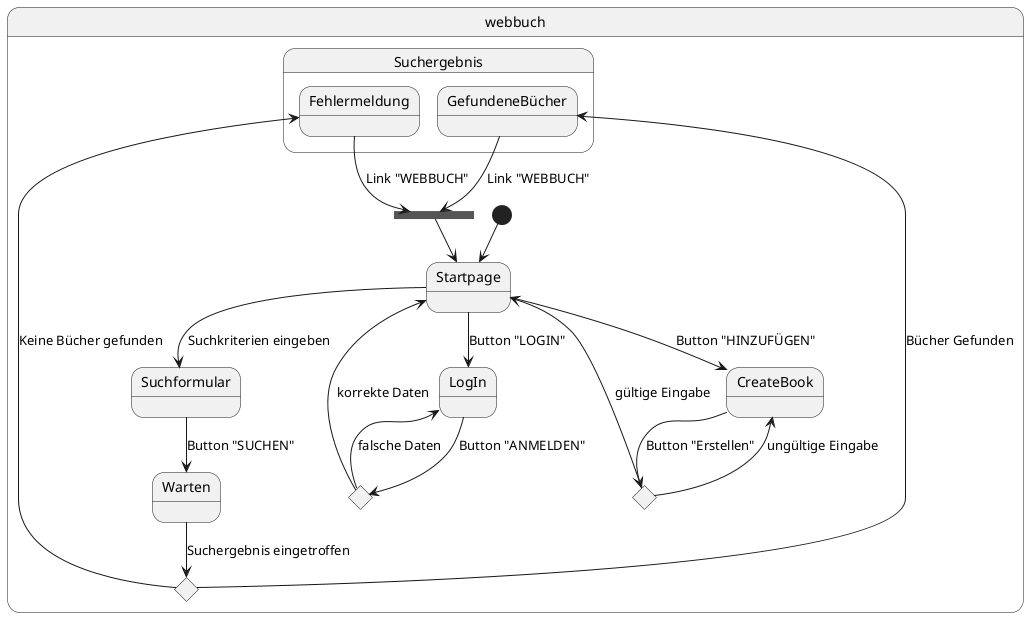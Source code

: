 @startuml zustandsdiagramm

state webbuch {
    [*] --> Startpage
    Startpage --> Suchformular : Suchkriterien eingeben
    Suchformular --> Warten : Button "SUCHEN"
    state a <<choice>>
    Warten --> a : Suchergebnis eingetroffen
    state Suchergebnis {
        a --> Fehlermeldung : Keine Bücher gefunden
        a --> GefundeneBücher : Bücher Gefunden
    }
    state f <<fork>>
    Fehlermeldung --> f : Link "WEBBUCH"
    GefundeneBücher --> f : Link "WEBBUCH"
    f --> Startpage

    Startpage --> LogIn : Button "LOGIN"
    state b <<choice>>
    LogIn --> b : Button "ANMELDEN"
    b --> LogIn : falsche Daten
    b --> Startpage : korrekte Daten

    Startpage --> CreateBook : Button "HINZUFÜGEN"
    state c <<choice>>
    CreateBook --> c : Button "Erstellen"
    c --> CreateBook : ungültige Eingabe
    c --> Startpage : gültige Eingabe
}

@enduml